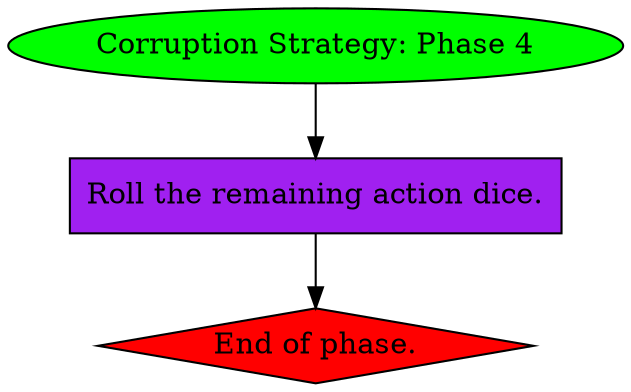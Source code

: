 digraph {
rankdir=TB;
	phase_4_corr [shape=ellipse, style=filled, fillcolor=green, label="Corruption Strategy: Phase 4"];
	phase_4_corr -> p4_1;

	p4_1 [shape=box, style=filled, fillcolor=purple, label="Roll the remaining action dice.\n"];
	p4_1 -> p4_end;

	p4_end [shape=diamond, style=filled, fillcolor=red, label="End of phase."];

}